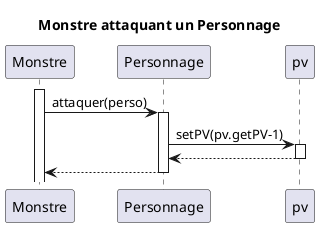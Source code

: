@startuml
title "Monstre attaquant un Personnage"


participant Monstre as monst
participant Personnage as perso

activate monst
monst->perso:attaquer(perso)
activate perso
perso->pv:setPV(pv.getPV-1)
activate pv
pv-->perso
deactivate pv
perso-->monst
deactivate perso

@enduml